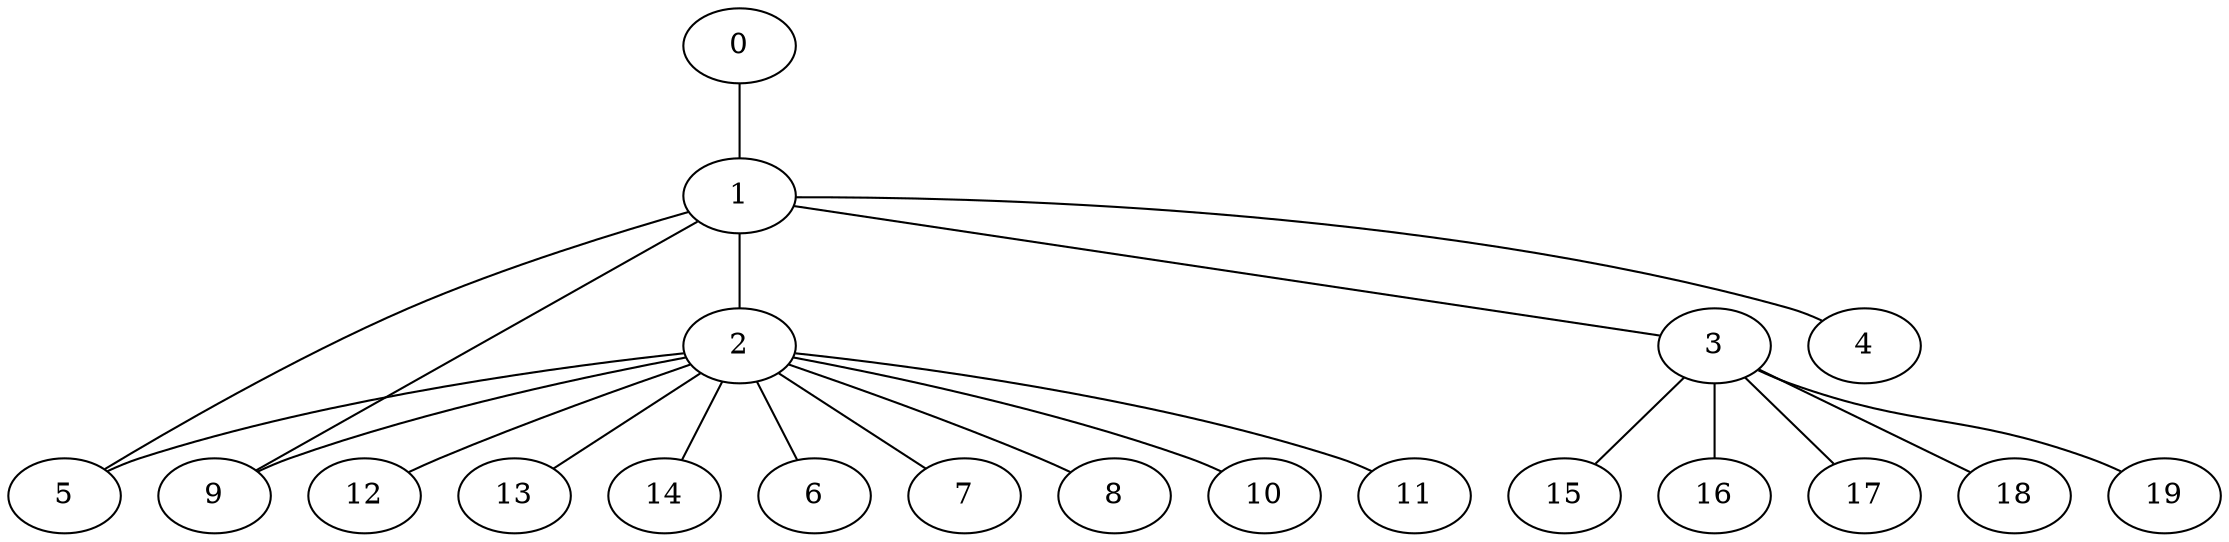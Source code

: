 
graph graphname {
    0 -- 1
1 -- 2
1 -- 3
1 -- 4
1 -- 5
1 -- 9
2 -- 6
2 -- 7
2 -- 8
2 -- 9
2 -- 10
2 -- 11
2 -- 12
2 -- 13
2 -- 14
2 -- 5
3 -- 15
3 -- 16
3 -- 17
3 -- 18
3 -- 19

}
